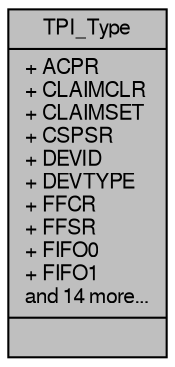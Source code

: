 digraph "TPI_Type"
{
  edge [fontname="FreeSans",fontsize="10",labelfontname="FreeSans",labelfontsize="10"];
  node [fontname="FreeSans",fontsize="10",shape=record];
  Node1 [label="{TPI_Type\n|+ ACPR\l+ CLAIMCLR\l+ CLAIMSET\l+ CSPSR\l+ DEVID\l+ DEVTYPE\l+ FFCR\l+ FFSR\l+ FIFO0\l+ FIFO1\land 14 more...\l|}",height=0.2,width=0.4,color="black", fillcolor="grey75", style="filled", fontcolor="black"];
}
